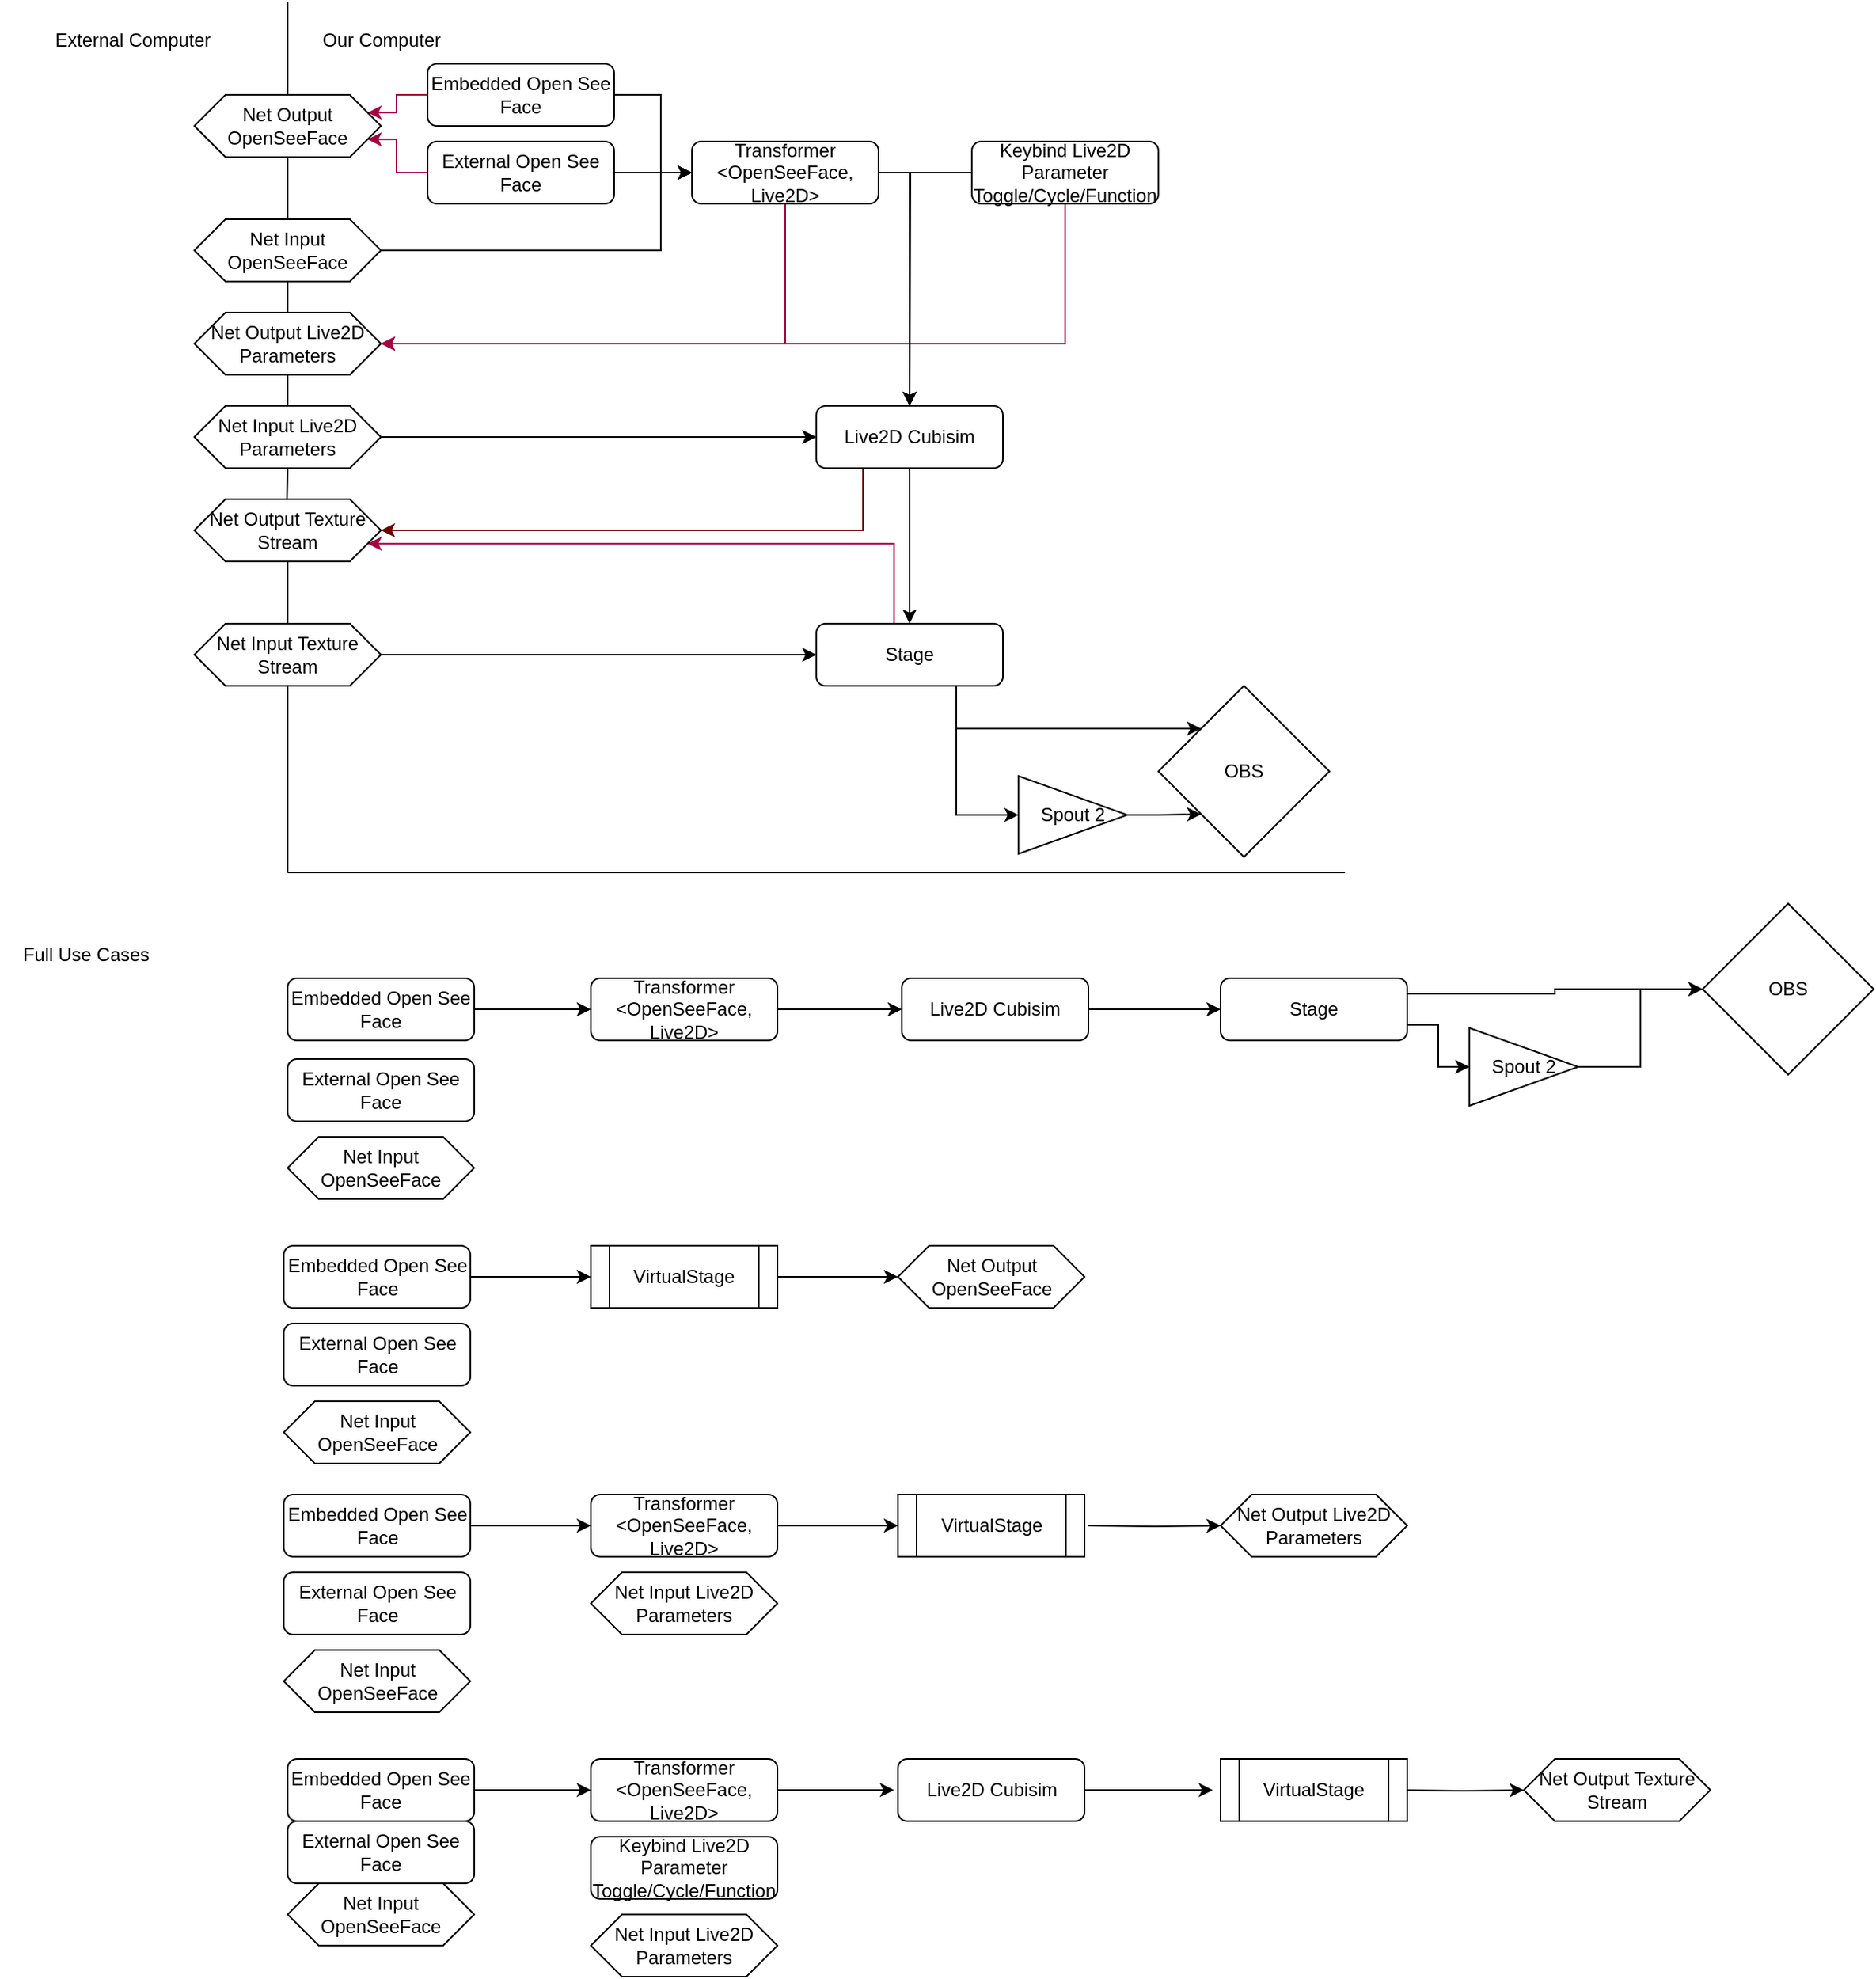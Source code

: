 <mxfile version="26.0.7">
  <diagram name="Page-1" id="z4s4Cf7BJwjRQn0041Nl">
    <mxGraphModel dx="2537" dy="932" grid="1" gridSize="10" guides="1" tooltips="1" connect="1" arrows="1" fold="1" page="1" pageScale="1" pageWidth="850" pageHeight="1100" math="0" shadow="0">
      <root>
        <mxCell id="0" />
        <mxCell id="1" parent="0" />
        <mxCell id="NKLGpXEVz7HAmqUGR4_c-5" style="edgeStyle=orthogonalEdgeStyle;rounded=0;orthogonalLoop=1;jettySize=auto;html=1;entryX=0;entryY=0.5;entryDx=0;entryDy=0;" edge="1" parent="1" source="NKLGpXEVz7HAmqUGR4_c-1" target="NKLGpXEVz7HAmqUGR4_c-3">
          <mxGeometry relative="1" as="geometry">
            <Array as="points">
              <mxPoint x="400" y="60" />
              <mxPoint x="400" y="110" />
            </Array>
          </mxGeometry>
        </mxCell>
        <mxCell id="NKLGpXEVz7HAmqUGR4_c-47" style="edgeStyle=orthogonalEdgeStyle;rounded=0;orthogonalLoop=1;jettySize=auto;html=1;exitX=0;exitY=0.5;exitDx=0;exitDy=0;entryX=1;entryY=0.25;entryDx=0;entryDy=0;fillColor=#d80073;strokeColor=#A50040;" edge="1" parent="1" source="NKLGpXEVz7HAmqUGR4_c-1" target="NKLGpXEVz7HAmqUGR4_c-45">
          <mxGeometry relative="1" as="geometry" />
        </mxCell>
        <mxCell id="NKLGpXEVz7HAmqUGR4_c-1" value="Embedded Open See Face" style="rounded=1;whiteSpace=wrap;html=1;" vertex="1" parent="1">
          <mxGeometry x="250" y="40" width="120" height="40" as="geometry" />
        </mxCell>
        <mxCell id="NKLGpXEVz7HAmqUGR4_c-4" style="edgeStyle=orthogonalEdgeStyle;rounded=0;orthogonalLoop=1;jettySize=auto;html=1;entryX=0;entryY=0.5;entryDx=0;entryDy=0;" edge="1" parent="1" source="NKLGpXEVz7HAmqUGR4_c-2" target="NKLGpXEVz7HAmqUGR4_c-3">
          <mxGeometry relative="1" as="geometry" />
        </mxCell>
        <mxCell id="NKLGpXEVz7HAmqUGR4_c-46" style="edgeStyle=orthogonalEdgeStyle;rounded=0;orthogonalLoop=1;jettySize=auto;html=1;exitX=0;exitY=0.5;exitDx=0;exitDy=0;entryX=1;entryY=0.75;entryDx=0;entryDy=0;fillColor=#d80073;strokeColor=#A50040;" edge="1" parent="1" source="NKLGpXEVz7HAmqUGR4_c-2" target="NKLGpXEVz7HAmqUGR4_c-45">
          <mxGeometry relative="1" as="geometry" />
        </mxCell>
        <mxCell id="NKLGpXEVz7HAmqUGR4_c-2" value="External Open See Face" style="rounded=1;whiteSpace=wrap;html=1;" vertex="1" parent="1">
          <mxGeometry x="250" y="90" width="120" height="40" as="geometry" />
        </mxCell>
        <mxCell id="NKLGpXEVz7HAmqUGR4_c-15" style="edgeStyle=orthogonalEdgeStyle;rounded=0;orthogonalLoop=1;jettySize=auto;html=1;exitX=1;exitY=0.5;exitDx=0;exitDy=0;entryX=0.5;entryY=0;entryDx=0;entryDy=0;" edge="1" parent="1" source="NKLGpXEVz7HAmqUGR4_c-3" target="NKLGpXEVz7HAmqUGR4_c-14">
          <mxGeometry relative="1" as="geometry" />
        </mxCell>
        <mxCell id="NKLGpXEVz7HAmqUGR4_c-44" style="edgeStyle=orthogonalEdgeStyle;rounded=0;orthogonalLoop=1;jettySize=auto;html=1;exitX=0.5;exitY=1;exitDx=0;exitDy=0;entryX=1;entryY=0.5;entryDx=0;entryDy=0;fillColor=#d80073;strokeColor=#A50040;" edge="1" parent="1" source="NKLGpXEVz7HAmqUGR4_c-3" target="NKLGpXEVz7HAmqUGR4_c-43">
          <mxGeometry relative="1" as="geometry" />
        </mxCell>
        <mxCell id="NKLGpXEVz7HAmqUGR4_c-3" value="Transformer &amp;lt;OpenSeeFace, Live2D&amp;gt;" style="rounded=1;whiteSpace=wrap;html=1;" vertex="1" parent="1">
          <mxGeometry x="420" y="90" width="120" height="40" as="geometry" />
        </mxCell>
        <mxCell id="NKLGpXEVz7HAmqUGR4_c-7" style="edgeStyle=orthogonalEdgeStyle;rounded=0;orthogonalLoop=1;jettySize=auto;html=1;entryX=0;entryY=0.5;entryDx=0;entryDy=0;" edge="1" parent="1" source="NKLGpXEVz7HAmqUGR4_c-6" target="NKLGpXEVz7HAmqUGR4_c-3">
          <mxGeometry relative="1" as="geometry">
            <Array as="points">
              <mxPoint x="400" y="160" />
              <mxPoint x="400" y="110" />
            </Array>
          </mxGeometry>
        </mxCell>
        <mxCell id="NKLGpXEVz7HAmqUGR4_c-6" value="&lt;div&gt;Net Input OpenSeeFace&lt;/div&gt;" style="shape=hexagon;perimeter=hexagonPerimeter2;whiteSpace=wrap;html=1;fixedSize=1;" vertex="1" parent="1">
          <mxGeometry x="100" y="140" width="120" height="40" as="geometry" />
        </mxCell>
        <mxCell id="NKLGpXEVz7HAmqUGR4_c-11" value="" style="endArrow=none;html=1;rounded=0;entryX=0.5;entryY=1;entryDx=0;entryDy=0;" edge="1" parent="1" source="NKLGpXEVz7HAmqUGR4_c-19" target="NKLGpXEVz7HAmqUGR4_c-6">
          <mxGeometry width="50" height="50" relative="1" as="geometry">
            <mxPoint x="160" y="560" as="sourcePoint" />
            <mxPoint x="160" as="targetPoint" />
          </mxGeometry>
        </mxCell>
        <mxCell id="NKLGpXEVz7HAmqUGR4_c-12" value="Our Computer" style="text;html=1;align=center;verticalAlign=middle;resizable=0;points=[];autosize=1;strokeColor=none;fillColor=none;" vertex="1" parent="1">
          <mxGeometry x="170" y="10" width="100" height="30" as="geometry" />
        </mxCell>
        <mxCell id="NKLGpXEVz7HAmqUGR4_c-13" value="External Computer" style="text;html=1;align=center;verticalAlign=middle;resizable=0;points=[];autosize=1;strokeColor=none;fillColor=none;" vertex="1" parent="1">
          <mxGeometry x="-5" y="10" width="130" height="30" as="geometry" />
        </mxCell>
        <mxCell id="NKLGpXEVz7HAmqUGR4_c-17" style="edgeStyle=orthogonalEdgeStyle;rounded=0;orthogonalLoop=1;jettySize=auto;html=1;entryX=0.5;entryY=0;entryDx=0;entryDy=0;" edge="1" parent="1" source="NKLGpXEVz7HAmqUGR4_c-14" target="NKLGpXEVz7HAmqUGR4_c-16">
          <mxGeometry relative="1" as="geometry" />
        </mxCell>
        <mxCell id="NKLGpXEVz7HAmqUGR4_c-37" style="edgeStyle=orthogonalEdgeStyle;rounded=0;orthogonalLoop=1;jettySize=auto;html=1;exitX=0.25;exitY=1;exitDx=0;exitDy=0;entryX=1;entryY=0.5;entryDx=0;entryDy=0;fillColor=#a20025;strokeColor=#6F0000;" edge="1" parent="1" source="NKLGpXEVz7HAmqUGR4_c-14" target="NKLGpXEVz7HAmqUGR4_c-34">
          <mxGeometry relative="1" as="geometry" />
        </mxCell>
        <mxCell id="NKLGpXEVz7HAmqUGR4_c-14" value="Live2D Cubisim" style="rounded=1;whiteSpace=wrap;html=1;" vertex="1" parent="1">
          <mxGeometry x="500" y="260" width="120" height="40" as="geometry" />
        </mxCell>
        <mxCell id="NKLGpXEVz7HAmqUGR4_c-31" style="edgeStyle=orthogonalEdgeStyle;rounded=0;orthogonalLoop=1;jettySize=auto;html=1;exitX=0.75;exitY=1;exitDx=0;exitDy=0;entryX=0;entryY=0;entryDx=0;entryDy=0;" edge="1" parent="1" source="NKLGpXEVz7HAmqUGR4_c-16" target="NKLGpXEVz7HAmqUGR4_c-29">
          <mxGeometry relative="1" as="geometry" />
        </mxCell>
        <mxCell id="NKLGpXEVz7HAmqUGR4_c-32" style="edgeStyle=orthogonalEdgeStyle;rounded=0;orthogonalLoop=1;jettySize=auto;html=1;exitX=0.75;exitY=1;exitDx=0;exitDy=0;entryX=0;entryY=0.5;entryDx=0;entryDy=0;" edge="1" parent="1" source="NKLGpXEVz7HAmqUGR4_c-16" target="NKLGpXEVz7HAmqUGR4_c-30">
          <mxGeometry relative="1" as="geometry" />
        </mxCell>
        <mxCell id="NKLGpXEVz7HAmqUGR4_c-42" style="edgeStyle=orthogonalEdgeStyle;rounded=0;orthogonalLoop=1;jettySize=auto;html=1;exitX=0.25;exitY=0;exitDx=0;exitDy=0;entryX=1;entryY=0.75;entryDx=0;entryDy=0;fillColor=#d80073;strokeColor=#A50040;" edge="1" parent="1" source="NKLGpXEVz7HAmqUGR4_c-16" target="NKLGpXEVz7HAmqUGR4_c-34">
          <mxGeometry relative="1" as="geometry">
            <Array as="points">
              <mxPoint x="550" y="349" />
            </Array>
          </mxGeometry>
        </mxCell>
        <mxCell id="NKLGpXEVz7HAmqUGR4_c-16" value="Stage" style="rounded=1;whiteSpace=wrap;html=1;" vertex="1" parent="1">
          <mxGeometry x="500" y="400" width="120" height="40" as="geometry" />
        </mxCell>
        <mxCell id="NKLGpXEVz7HAmqUGR4_c-26" style="edgeStyle=orthogonalEdgeStyle;rounded=0;orthogonalLoop=1;jettySize=auto;html=1;entryX=0;entryY=0.5;entryDx=0;entryDy=0;" edge="1" parent="1" source="NKLGpXEVz7HAmqUGR4_c-19" target="NKLGpXEVz7HAmqUGR4_c-14">
          <mxGeometry relative="1" as="geometry" />
        </mxCell>
        <mxCell id="NKLGpXEVz7HAmqUGR4_c-27" style="edgeStyle=orthogonalEdgeStyle;rounded=0;orthogonalLoop=1;jettySize=auto;html=1;entryX=0;entryY=0.5;entryDx=0;entryDy=0;" edge="1" parent="1" source="NKLGpXEVz7HAmqUGR4_c-23" target="NKLGpXEVz7HAmqUGR4_c-16">
          <mxGeometry relative="1" as="geometry" />
        </mxCell>
        <mxCell id="NKLGpXEVz7HAmqUGR4_c-28" value="" style="endArrow=none;html=1;rounded=0;" edge="1" parent="1">
          <mxGeometry width="50" height="50" relative="1" as="geometry">
            <mxPoint x="840" y="560" as="sourcePoint" />
            <mxPoint x="160" y="560" as="targetPoint" />
          </mxGeometry>
        </mxCell>
        <mxCell id="NKLGpXEVz7HAmqUGR4_c-29" value="OBS" style="rhombus;whiteSpace=wrap;html=1;" vertex="1" parent="1">
          <mxGeometry x="720" y="440" width="110" height="110" as="geometry" />
        </mxCell>
        <mxCell id="NKLGpXEVz7HAmqUGR4_c-33" style="edgeStyle=orthogonalEdgeStyle;rounded=0;orthogonalLoop=1;jettySize=auto;html=1;exitX=1;exitY=0.5;exitDx=0;exitDy=0;entryX=0;entryY=1;entryDx=0;entryDy=0;" edge="1" parent="1" source="NKLGpXEVz7HAmqUGR4_c-30" target="NKLGpXEVz7HAmqUGR4_c-29">
          <mxGeometry relative="1" as="geometry" />
        </mxCell>
        <mxCell id="NKLGpXEVz7HAmqUGR4_c-30" value="Spout 2" style="triangle;whiteSpace=wrap;html=1;" vertex="1" parent="1">
          <mxGeometry x="630" y="498" width="70" height="50" as="geometry" />
        </mxCell>
        <mxCell id="NKLGpXEVz7HAmqUGR4_c-34" value="&lt;div&gt;Net Output Texture Stream&lt;br&gt;&lt;/div&gt;" style="shape=hexagon;perimeter=hexagonPerimeter2;whiteSpace=wrap;html=1;fixedSize=1;" vertex="1" parent="1">
          <mxGeometry x="100" y="320" width="120" height="40" as="geometry" />
        </mxCell>
        <mxCell id="NKLGpXEVz7HAmqUGR4_c-38" value="" style="endArrow=none;html=1;rounded=0;" edge="1" parent="1" source="NKLGpXEVz7HAmqUGR4_c-23">
          <mxGeometry width="50" height="50" relative="1" as="geometry">
            <mxPoint x="160" y="560" as="sourcePoint" />
            <mxPoint x="160" y="360" as="targetPoint" />
          </mxGeometry>
        </mxCell>
        <mxCell id="NKLGpXEVz7HAmqUGR4_c-19" value="&lt;div&gt;Net Input Live2D Parameters&lt;/div&gt;" style="shape=hexagon;perimeter=hexagonPerimeter2;whiteSpace=wrap;html=1;fixedSize=1;" vertex="1" parent="1">
          <mxGeometry x="100" y="260" width="120" height="40" as="geometry" />
        </mxCell>
        <mxCell id="NKLGpXEVz7HAmqUGR4_c-39" value="" style="endArrow=none;html=1;rounded=0;" edge="1" parent="1" target="NKLGpXEVz7HAmqUGR4_c-23">
          <mxGeometry width="50" height="50" relative="1" as="geometry">
            <mxPoint x="160" y="560" as="sourcePoint" />
            <mxPoint x="160" y="280" as="targetPoint" />
          </mxGeometry>
        </mxCell>
        <mxCell id="NKLGpXEVz7HAmqUGR4_c-23" value="&lt;div&gt;Net Input Texture Stream&lt;br&gt;&lt;/div&gt;" style="shape=hexagon;perimeter=hexagonPerimeter2;whiteSpace=wrap;html=1;fixedSize=1;" vertex="1" parent="1">
          <mxGeometry x="100" y="400" width="120" height="40" as="geometry" />
        </mxCell>
        <mxCell id="NKLGpXEVz7HAmqUGR4_c-40" value="" style="endArrow=none;html=1;rounded=0;" edge="1" parent="1">
          <mxGeometry width="50" height="50" relative="1" as="geometry">
            <mxPoint x="159.58" y="320" as="sourcePoint" />
            <mxPoint x="160" y="300" as="targetPoint" />
          </mxGeometry>
        </mxCell>
        <mxCell id="NKLGpXEVz7HAmqUGR4_c-41" value="" style="endArrow=none;html=1;rounded=0;exitX=0.5;exitY=0;exitDx=0;exitDy=0;" edge="1" parent="1" source="NKLGpXEVz7HAmqUGR4_c-6">
          <mxGeometry width="50" height="50" relative="1" as="geometry">
            <mxPoint x="170" y="110" as="sourcePoint" />
            <mxPoint x="160" as="targetPoint" />
          </mxGeometry>
        </mxCell>
        <mxCell id="NKLGpXEVz7HAmqUGR4_c-43" value="&lt;div&gt;Net Output Live2D Parameters&lt;/div&gt;" style="shape=hexagon;perimeter=hexagonPerimeter2;whiteSpace=wrap;html=1;fixedSize=1;" vertex="1" parent="1">
          <mxGeometry x="100" y="200" width="120" height="40" as="geometry" />
        </mxCell>
        <mxCell id="NKLGpXEVz7HAmqUGR4_c-45" value="&lt;div&gt;Net Output OpenSeeFace&lt;/div&gt;" style="shape=hexagon;perimeter=hexagonPerimeter2;whiteSpace=wrap;html=1;fixedSize=1;" vertex="1" parent="1">
          <mxGeometry x="100" y="60" width="120" height="40" as="geometry" />
        </mxCell>
        <mxCell id="NKLGpXEVz7HAmqUGR4_c-49" style="edgeStyle=orthogonalEdgeStyle;rounded=0;orthogonalLoop=1;jettySize=auto;html=1;exitX=0.5;exitY=1;exitDx=0;exitDy=0;entryX=1;entryY=0.5;entryDx=0;entryDy=0;fillColor=#d80073;strokeColor=#A50040;" edge="1" parent="1" source="NKLGpXEVz7HAmqUGR4_c-48" target="NKLGpXEVz7HAmqUGR4_c-43">
          <mxGeometry relative="1" as="geometry" />
        </mxCell>
        <mxCell id="NKLGpXEVz7HAmqUGR4_c-50" style="edgeStyle=orthogonalEdgeStyle;rounded=0;orthogonalLoop=1;jettySize=auto;html=1;" edge="1" parent="1" source="NKLGpXEVz7HAmqUGR4_c-48">
          <mxGeometry relative="1" as="geometry">
            <mxPoint x="560" y="260" as="targetPoint" />
          </mxGeometry>
        </mxCell>
        <mxCell id="NKLGpXEVz7HAmqUGR4_c-48" value="Keybind Live2D Parameter Toggle/Cycle/Function" style="rounded=1;whiteSpace=wrap;html=1;" vertex="1" parent="1">
          <mxGeometry x="600" y="90" width="120" height="40" as="geometry" />
        </mxCell>
        <mxCell id="NKLGpXEVz7HAmqUGR4_c-56" style="edgeStyle=orthogonalEdgeStyle;rounded=0;orthogonalLoop=1;jettySize=auto;html=1;exitX=1;exitY=0.5;exitDx=0;exitDy=0;entryX=0;entryY=0.5;entryDx=0;entryDy=0;" edge="1" parent="1" source="NKLGpXEVz7HAmqUGR4_c-52" target="NKLGpXEVz7HAmqUGR4_c-54">
          <mxGeometry relative="1" as="geometry" />
        </mxCell>
        <mxCell id="NKLGpXEVz7HAmqUGR4_c-52" value="&lt;div&gt;VirtualStage&lt;/div&gt;" style="shape=process;whiteSpace=wrap;html=1;backgroundOutline=1;" vertex="1" parent="1">
          <mxGeometry x="355" y="800" width="120" height="40" as="geometry" />
        </mxCell>
        <mxCell id="NKLGpXEVz7HAmqUGR4_c-55" style="edgeStyle=orthogonalEdgeStyle;rounded=0;orthogonalLoop=1;jettySize=auto;html=1;entryX=0;entryY=0.5;entryDx=0;entryDy=0;" edge="1" parent="1" source="NKLGpXEVz7HAmqUGR4_c-53" target="NKLGpXEVz7HAmqUGR4_c-52">
          <mxGeometry relative="1" as="geometry" />
        </mxCell>
        <mxCell id="NKLGpXEVz7HAmqUGR4_c-53" value="Embedded Open See Face" style="rounded=1;whiteSpace=wrap;html=1;" vertex="1" parent="1">
          <mxGeometry x="157.5" y="800" width="120" height="40" as="geometry" />
        </mxCell>
        <mxCell id="NKLGpXEVz7HAmqUGR4_c-54" value="&lt;div&gt;Net Output OpenSeeFace&lt;/div&gt;" style="shape=hexagon;perimeter=hexagonPerimeter2;whiteSpace=wrap;html=1;fixedSize=1;" vertex="1" parent="1">
          <mxGeometry x="552.5" y="800" width="120" height="40" as="geometry" />
        </mxCell>
        <mxCell id="NKLGpXEVz7HAmqUGR4_c-101" style="edgeStyle=orthogonalEdgeStyle;rounded=0;orthogonalLoop=1;jettySize=auto;html=1;entryX=0;entryY=0.5;entryDx=0;entryDy=0;" edge="1" parent="1">
          <mxGeometry relative="1" as="geometry">
            <mxPoint x="670" y="1150" as="sourcePoint" />
            <mxPoint x="755" y="1150" as="targetPoint" />
          </mxGeometry>
        </mxCell>
        <mxCell id="NKLGpXEVz7HAmqUGR4_c-84" value="&lt;div&gt;Net Input Live2D Parameters&lt;/div&gt;" style="shape=hexagon;perimeter=hexagonPerimeter2;whiteSpace=wrap;html=1;fixedSize=1;" vertex="1" parent="1">
          <mxGeometry x="355" y="1230" width="120" height="40" as="geometry" />
        </mxCell>
        <mxCell id="NKLGpXEVz7HAmqUGR4_c-87" style="edgeStyle=orthogonalEdgeStyle;rounded=0;orthogonalLoop=1;jettySize=auto;html=1;entryX=0;entryY=0.5;entryDx=0;entryDy=0;" edge="1" parent="1" source="NKLGpXEVz7HAmqUGR4_c-88" target="NKLGpXEVz7HAmqUGR4_c-93">
          <mxGeometry relative="1" as="geometry">
            <mxPoint x="355" y="1150" as="targetPoint" />
          </mxGeometry>
        </mxCell>
        <mxCell id="NKLGpXEVz7HAmqUGR4_c-88" value="Embedded Open See Face" style="rounded=1;whiteSpace=wrap;html=1;" vertex="1" parent="1">
          <mxGeometry x="160" y="1130" width="120" height="40" as="geometry" />
        </mxCell>
        <mxCell id="NKLGpXEVz7HAmqUGR4_c-90" value="External Open See Face" style="rounded=1;whiteSpace=wrap;html=1;" vertex="1" parent="1">
          <mxGeometry x="160" y="1170" width="120" height="40" as="geometry" />
        </mxCell>
        <mxCell id="NKLGpXEVz7HAmqUGR4_c-92" value="&lt;div&gt;Net Input OpenSeeFace&lt;/div&gt;" style="shape=hexagon;perimeter=hexagonPerimeter2;whiteSpace=wrap;html=1;fixedSize=1;" vertex="1" parent="1">
          <mxGeometry x="160" y="1210" width="120" height="40" as="geometry" />
        </mxCell>
        <mxCell id="NKLGpXEVz7HAmqUGR4_c-96" style="edgeStyle=orthogonalEdgeStyle;rounded=0;orthogonalLoop=1;jettySize=auto;html=1;entryX=0;entryY=0.5;entryDx=0;entryDy=0;" edge="1" parent="1" source="NKLGpXEVz7HAmqUGR4_c-93">
          <mxGeometry relative="1" as="geometry">
            <mxPoint x="550" y="1150" as="targetPoint" />
          </mxGeometry>
        </mxCell>
        <mxCell id="NKLGpXEVz7HAmqUGR4_c-93" value="Transformer &amp;lt;OpenSeeFace, Live2D&amp;gt;" style="rounded=1;whiteSpace=wrap;html=1;" vertex="1" parent="1">
          <mxGeometry x="355" y="1130" width="120" height="40" as="geometry" />
        </mxCell>
        <mxCell id="NKLGpXEVz7HAmqUGR4_c-103" style="edgeStyle=orthogonalEdgeStyle;rounded=0;orthogonalLoop=1;jettySize=auto;html=1;exitX=1;exitY=0.5;exitDx=0;exitDy=0;entryX=0;entryY=0.5;entryDx=0;entryDy=0;" edge="1" parent="1" target="NKLGpXEVz7HAmqUGR4_c-102">
          <mxGeometry relative="1" as="geometry">
            <mxPoint x="875" y="1150" as="sourcePoint" />
          </mxGeometry>
        </mxCell>
        <mxCell id="NKLGpXEVz7HAmqUGR4_c-102" value="&lt;div&gt;Net Output Texture Stream&lt;br&gt;&lt;/div&gt;" style="shape=hexagon;perimeter=hexagonPerimeter2;whiteSpace=wrap;html=1;fixedSize=1;" vertex="1" parent="1">
          <mxGeometry x="955" y="1130" width="120" height="40" as="geometry" />
        </mxCell>
        <mxCell id="NKLGpXEVz7HAmqUGR4_c-105" value="Full Use Cases" style="text;html=1;align=center;verticalAlign=middle;resizable=0;points=[];autosize=1;strokeColor=none;fillColor=none;" vertex="1" parent="1">
          <mxGeometry x="-25" y="598" width="110" height="30" as="geometry" />
        </mxCell>
        <mxCell id="NKLGpXEVz7HAmqUGR4_c-112" value="External Open See Face" style="rounded=1;whiteSpace=wrap;html=1;" vertex="1" parent="1">
          <mxGeometry x="157.5" y="850" width="120" height="40" as="geometry" />
        </mxCell>
        <mxCell id="NKLGpXEVz7HAmqUGR4_c-123" value="&lt;div&gt;Net Input OpenSeeFace&lt;/div&gt;" style="shape=hexagon;perimeter=hexagonPerimeter2;whiteSpace=wrap;html=1;fixedSize=1;" vertex="1" parent="1">
          <mxGeometry x="157.5" y="900" width="120" height="40" as="geometry" />
        </mxCell>
        <mxCell id="NKLGpXEVz7HAmqUGR4_c-125" style="edgeStyle=orthogonalEdgeStyle;rounded=0;orthogonalLoop=1;jettySize=auto;html=1;exitX=1;exitY=0.5;exitDx=0;exitDy=0;entryX=0;entryY=0.5;entryDx=0;entryDy=0;" edge="1" parent="1">
          <mxGeometry relative="1" as="geometry">
            <mxPoint x="475" y="648" as="sourcePoint" />
            <mxPoint x="555" y="648" as="targetPoint" />
          </mxGeometry>
        </mxCell>
        <mxCell id="NKLGpXEVz7HAmqUGR4_c-127" style="edgeStyle=orthogonalEdgeStyle;rounded=0;orthogonalLoop=1;jettySize=auto;html=1;entryX=0;entryY=0.5;entryDx=0;entryDy=0;" edge="1" parent="1" source="NKLGpXEVz7HAmqUGR4_c-128">
          <mxGeometry relative="1" as="geometry">
            <mxPoint x="355" y="648" as="targetPoint" />
          </mxGeometry>
        </mxCell>
        <mxCell id="NKLGpXEVz7HAmqUGR4_c-128" value="Embedded Open See Face" style="rounded=1;whiteSpace=wrap;html=1;" vertex="1" parent="1">
          <mxGeometry x="160" y="628" width="120" height="40" as="geometry" />
        </mxCell>
        <mxCell id="NKLGpXEVz7HAmqUGR4_c-130" value="Transformer &amp;lt;OpenSeeFace, Live2D&amp;gt;" style="rounded=1;whiteSpace=wrap;html=1;" vertex="1" parent="1">
          <mxGeometry x="355" y="628" width="120" height="40" as="geometry" />
        </mxCell>
        <mxCell id="NKLGpXEVz7HAmqUGR4_c-138" style="edgeStyle=orthogonalEdgeStyle;rounded=0;orthogonalLoop=1;jettySize=auto;html=1;entryX=0;entryY=0.5;entryDx=0;entryDy=0;" edge="1" parent="1" source="NKLGpXEVz7HAmqUGR4_c-131" target="NKLGpXEVz7HAmqUGR4_c-132">
          <mxGeometry relative="1" as="geometry" />
        </mxCell>
        <mxCell id="NKLGpXEVz7HAmqUGR4_c-131" value="Live2D Cubisim" style="rounded=1;whiteSpace=wrap;html=1;" vertex="1" parent="1">
          <mxGeometry x="555" y="628" width="120" height="40" as="geometry" />
        </mxCell>
        <mxCell id="NKLGpXEVz7HAmqUGR4_c-135" style="edgeStyle=orthogonalEdgeStyle;rounded=0;orthogonalLoop=1;jettySize=auto;html=1;exitX=1;exitY=0.25;exitDx=0;exitDy=0;entryX=0;entryY=0.5;entryDx=0;entryDy=0;" edge="1" parent="1" source="NKLGpXEVz7HAmqUGR4_c-132" target="NKLGpXEVz7HAmqUGR4_c-134">
          <mxGeometry relative="1" as="geometry" />
        </mxCell>
        <mxCell id="NKLGpXEVz7HAmqUGR4_c-136" style="edgeStyle=orthogonalEdgeStyle;rounded=0;orthogonalLoop=1;jettySize=auto;html=1;exitX=1;exitY=0.75;exitDx=0;exitDy=0;entryX=0;entryY=0.5;entryDx=0;entryDy=0;" edge="1" parent="1" source="NKLGpXEVz7HAmqUGR4_c-132" target="NKLGpXEVz7HAmqUGR4_c-133">
          <mxGeometry relative="1" as="geometry" />
        </mxCell>
        <mxCell id="NKLGpXEVz7HAmqUGR4_c-132" value="Stage" style="rounded=1;whiteSpace=wrap;html=1;" vertex="1" parent="1">
          <mxGeometry x="760" y="628" width="120" height="40" as="geometry" />
        </mxCell>
        <mxCell id="NKLGpXEVz7HAmqUGR4_c-137" style="edgeStyle=orthogonalEdgeStyle;rounded=0;orthogonalLoop=1;jettySize=auto;html=1;exitX=1;exitY=0.5;exitDx=0;exitDy=0;entryX=0;entryY=0.5;entryDx=0;entryDy=0;" edge="1" parent="1" source="NKLGpXEVz7HAmqUGR4_c-133" target="NKLGpXEVz7HAmqUGR4_c-134">
          <mxGeometry relative="1" as="geometry" />
        </mxCell>
        <mxCell id="NKLGpXEVz7HAmqUGR4_c-133" value="Spout 2" style="triangle;whiteSpace=wrap;html=1;" vertex="1" parent="1">
          <mxGeometry x="920" y="660" width="70" height="50" as="geometry" />
        </mxCell>
        <mxCell id="NKLGpXEVz7HAmqUGR4_c-134" value="OBS" style="rhombus;whiteSpace=wrap;html=1;" vertex="1" parent="1">
          <mxGeometry x="1070" y="580" width="110" height="110" as="geometry" />
        </mxCell>
        <mxCell id="NKLGpXEVz7HAmqUGR4_c-139" value="External Open See Face" style="rounded=1;whiteSpace=wrap;html=1;" vertex="1" parent="1">
          <mxGeometry x="160" y="680" width="120" height="40" as="geometry" />
        </mxCell>
        <mxCell id="NKLGpXEVz7HAmqUGR4_c-140" value="&lt;div&gt;Net Input OpenSeeFace&lt;/div&gt;" style="shape=hexagon;perimeter=hexagonPerimeter2;whiteSpace=wrap;html=1;fixedSize=1;" vertex="1" parent="1">
          <mxGeometry x="160" y="730" width="120" height="40" as="geometry" />
        </mxCell>
        <mxCell id="NKLGpXEVz7HAmqUGR4_c-141" style="edgeStyle=orthogonalEdgeStyle;rounded=0;orthogonalLoop=1;jettySize=auto;html=1;exitX=1;exitY=0.5;exitDx=0;exitDy=0;entryX=0;entryY=0.5;entryDx=0;entryDy=0;" edge="1" parent="1">
          <mxGeometry relative="1" as="geometry">
            <mxPoint x="475" y="980" as="sourcePoint" />
            <mxPoint x="552.5" y="980" as="targetPoint" />
          </mxGeometry>
        </mxCell>
        <mxCell id="NKLGpXEVz7HAmqUGR4_c-143" style="edgeStyle=orthogonalEdgeStyle;rounded=0;orthogonalLoop=1;jettySize=auto;html=1;entryX=0;entryY=0.5;entryDx=0;entryDy=0;" edge="1" parent="1" source="NKLGpXEVz7HAmqUGR4_c-144">
          <mxGeometry relative="1" as="geometry">
            <mxPoint x="355" y="980" as="targetPoint" />
          </mxGeometry>
        </mxCell>
        <mxCell id="NKLGpXEVz7HAmqUGR4_c-144" value="Embedded Open See Face" style="rounded=1;whiteSpace=wrap;html=1;" vertex="1" parent="1">
          <mxGeometry x="157.5" y="960" width="120" height="40" as="geometry" />
        </mxCell>
        <mxCell id="NKLGpXEVz7HAmqUGR4_c-146" value="External Open See Face" style="rounded=1;whiteSpace=wrap;html=1;" vertex="1" parent="1">
          <mxGeometry x="157.5" y="1010" width="120" height="40" as="geometry" />
        </mxCell>
        <mxCell id="NKLGpXEVz7HAmqUGR4_c-147" value="&lt;div&gt;Net Input OpenSeeFace&lt;/div&gt;" style="shape=hexagon;perimeter=hexagonPerimeter2;whiteSpace=wrap;html=1;fixedSize=1;" vertex="1" parent="1">
          <mxGeometry x="157.5" y="1060" width="120" height="40" as="geometry" />
        </mxCell>
        <mxCell id="NKLGpXEVz7HAmqUGR4_c-148" value="&lt;div&gt;Net Output Live2D Parameters&lt;/div&gt;" style="shape=hexagon;perimeter=hexagonPerimeter2;whiteSpace=wrap;html=1;fixedSize=1;" vertex="1" parent="1">
          <mxGeometry x="760" y="960" width="120" height="40" as="geometry" />
        </mxCell>
        <mxCell id="NKLGpXEVz7HAmqUGR4_c-150" value="" style="edgeStyle=orthogonalEdgeStyle;rounded=0;orthogonalLoop=1;jettySize=auto;html=1;" edge="1" parent="1" target="NKLGpXEVz7HAmqUGR4_c-148">
          <mxGeometry relative="1" as="geometry">
            <mxPoint x="675" y="980" as="sourcePoint" />
          </mxGeometry>
        </mxCell>
        <mxCell id="NKLGpXEVz7HAmqUGR4_c-154" value="Transformer &amp;lt;OpenSeeFace, Live2D&amp;gt;" style="rounded=1;whiteSpace=wrap;html=1;" vertex="1" parent="1">
          <mxGeometry x="355" y="960" width="120" height="40" as="geometry" />
        </mxCell>
        <mxCell id="NKLGpXEVz7HAmqUGR4_c-155" value="&lt;div&gt;VirtualStage&lt;/div&gt;" style="shape=process;whiteSpace=wrap;html=1;backgroundOutline=1;" vertex="1" parent="1">
          <mxGeometry x="552.5" y="960" width="120" height="40" as="geometry" />
        </mxCell>
        <mxCell id="NKLGpXEVz7HAmqUGR4_c-156" value="&lt;div&gt;Net Input Live2D Parameters&lt;/div&gt;" style="shape=hexagon;perimeter=hexagonPerimeter2;whiteSpace=wrap;html=1;fixedSize=1;" vertex="1" parent="1">
          <mxGeometry x="355" y="1010" width="120" height="40" as="geometry" />
        </mxCell>
        <mxCell id="NKLGpXEVz7HAmqUGR4_c-159" value="Live2D Cubisim" style="rounded=1;whiteSpace=wrap;html=1;" vertex="1" parent="1">
          <mxGeometry x="552.5" y="1130" width="120" height="40" as="geometry" />
        </mxCell>
        <mxCell id="NKLGpXEVz7HAmqUGR4_c-160" value="&lt;div&gt;VirtualStage&lt;/div&gt;" style="shape=process;whiteSpace=wrap;html=1;backgroundOutline=1;" vertex="1" parent="1">
          <mxGeometry x="760" y="1130" width="120" height="40" as="geometry" />
        </mxCell>
        <mxCell id="NKLGpXEVz7HAmqUGR4_c-161" value="Keybind Live2D Parameter Toggle/Cycle/Function" style="rounded=1;whiteSpace=wrap;html=1;" vertex="1" parent="1">
          <mxGeometry x="355" y="1180" width="120" height="40" as="geometry" />
        </mxCell>
      </root>
    </mxGraphModel>
  </diagram>
</mxfile>
